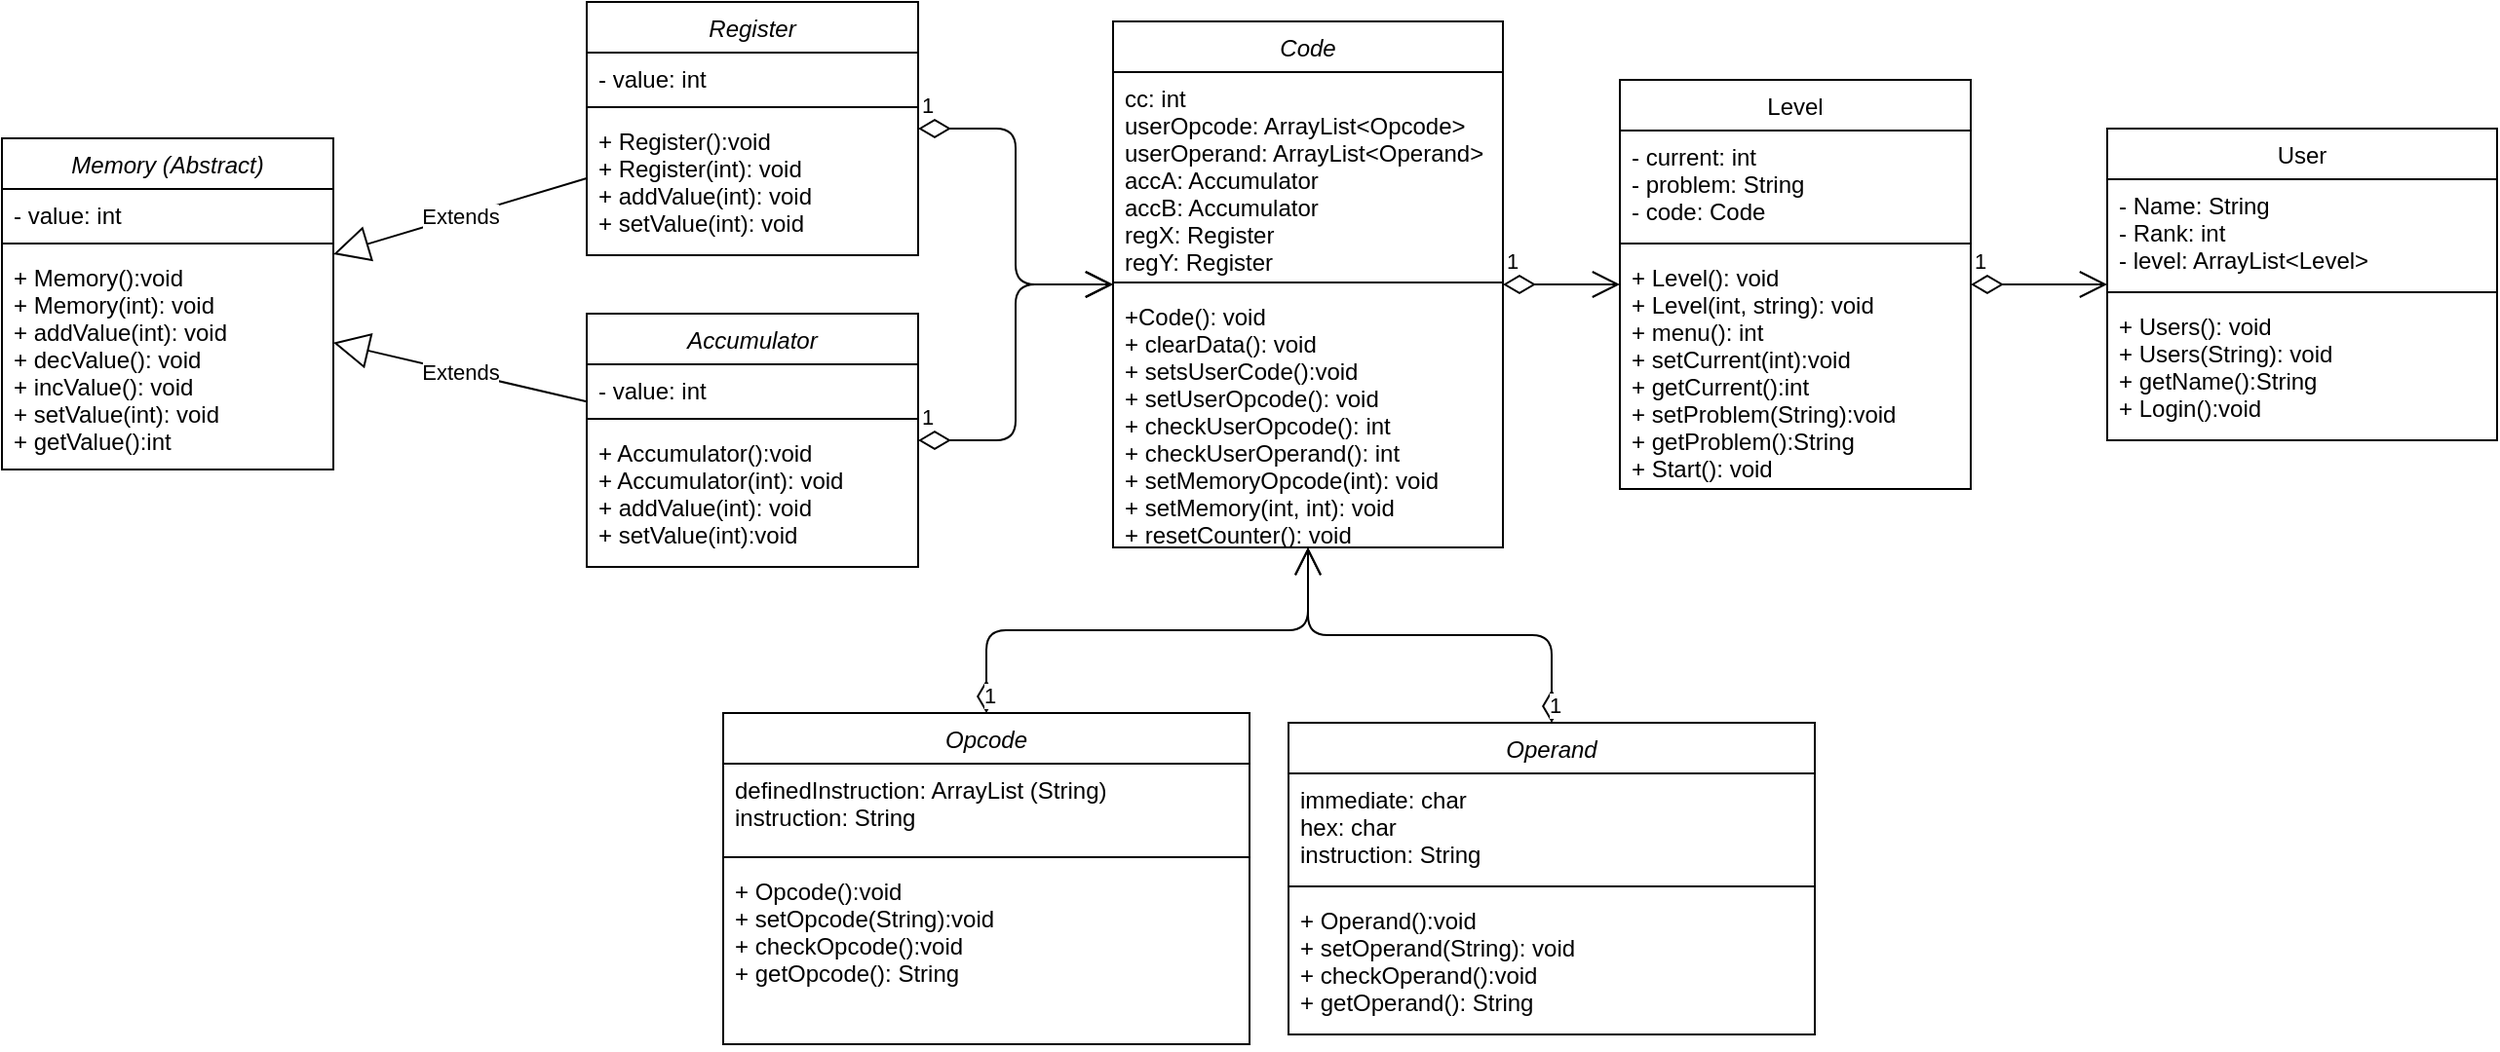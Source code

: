 <mxfile version="13.10.6" type="device"><diagram id="5gQvPbiwObAzI694iuro" name="Page-1"><mxGraphModel dx="2594" dy="1973" grid="1" gridSize="10" guides="1" tooltips="1" connect="1" arrows="1" fold="1" page="1" pageScale="1" pageWidth="850" pageHeight="1100" math="0" shadow="0"><root><mxCell id="0"/><mxCell id="1" parent="0"/><mxCell id="AlyIR-jr3wD8iucujrrl-4" value="Code" style="swimlane;fontStyle=2;align=center;verticalAlign=top;childLayout=stackLayout;horizontal=1;startSize=26;horizontalStack=0;resizeParent=1;resizeLast=0;collapsible=1;marginBottom=0;rounded=0;shadow=0;strokeWidth=1;" parent="1" vertex="1"><mxGeometry x="110" y="-380" width="200" height="270" as="geometry"><mxRectangle x="230" y="140" width="160" height="26" as="alternateBounds"/></mxGeometry></mxCell><mxCell id="AlyIR-jr3wD8iucujrrl-5" value="cc: int&#10;userOpcode: ArrayList&lt;Opcode&gt;&#10;userOperand: ArrayList&lt;Operand&gt;&#10;accA: Accumulator&#10;accB: Accumulator&#10;regX: Register&#10;regY: Register" style="text;align=left;verticalAlign=top;spacingLeft=4;spacingRight=4;overflow=hidden;rotatable=0;points=[[0,0.5],[1,0.5]];portConstraint=eastwest;" parent="AlyIR-jr3wD8iucujrrl-4" vertex="1"><mxGeometry y="26" width="200" height="104" as="geometry"/></mxCell><mxCell id="AlyIR-jr3wD8iucujrrl-6" value="" style="line;html=1;strokeWidth=1;align=left;verticalAlign=middle;spacingTop=-1;spacingLeft=3;spacingRight=3;rotatable=0;labelPosition=right;points=[];portConstraint=eastwest;" parent="AlyIR-jr3wD8iucujrrl-4" vertex="1"><mxGeometry y="130" width="200" height="8" as="geometry"/></mxCell><mxCell id="AlyIR-jr3wD8iucujrrl-7" value="+Code(): void&#10;+ clearData(): void&#10;+ setsUserCode():void&#10;+ setUserOpcode(): void&#10;+ checkUserOpcode(): int&#10;+ checkUserOperand(): int&#10;+ setMemoryOpcode(int): void&#10;+ setMemory(int, int): void&#10;+ resetCounter(): void" style="text;align=left;verticalAlign=top;spacingLeft=4;spacingRight=4;overflow=hidden;rotatable=0;points=[[0,0.5],[1,0.5]];portConstraint=eastwest;" parent="AlyIR-jr3wD8iucujrrl-4" vertex="1"><mxGeometry y="138" width="200" height="132" as="geometry"/></mxCell><mxCell id="AlyIR-jr3wD8iucujrrl-12" value="Level" style="swimlane;fontStyle=0;align=center;verticalAlign=top;childLayout=stackLayout;horizontal=1;startSize=26;horizontalStack=0;resizeParent=1;resizeLast=0;collapsible=1;marginBottom=0;rounded=0;shadow=0;strokeWidth=1;" parent="1" vertex="1"><mxGeometry x="370" y="-350" width="180" height="210" as="geometry"><mxRectangle x="130" y="380" width="160" height="26" as="alternateBounds"/></mxGeometry></mxCell><mxCell id="AlyIR-jr3wD8iucujrrl-13" value="- current: int&#10;- problem: String&#10;- code: Code" style="text;align=left;verticalAlign=top;spacingLeft=4;spacingRight=4;overflow=hidden;rotatable=0;points=[[0,0.5],[1,0.5]];portConstraint=eastwest;" parent="AlyIR-jr3wD8iucujrrl-12" vertex="1"><mxGeometry y="26" width="180" height="54" as="geometry"/></mxCell><mxCell id="AlyIR-jr3wD8iucujrrl-14" value="" style="line;html=1;strokeWidth=1;align=left;verticalAlign=middle;spacingTop=-1;spacingLeft=3;spacingRight=3;rotatable=0;labelPosition=right;points=[];portConstraint=eastwest;" parent="AlyIR-jr3wD8iucujrrl-12" vertex="1"><mxGeometry y="80" width="180" height="8" as="geometry"/></mxCell><mxCell id="AlyIR-jr3wD8iucujrrl-15" value="+ Level(): void&#10;+ Level(int, string): void&#10;+ menu(): int&#10;+ setCurrent(int):void&#10;+ getCurrent():int&#10;+ setProblem(String):void&#10;+ getProblem():String&#10;+ Start(): void" style="text;align=left;verticalAlign=top;spacingLeft=4;spacingRight=4;overflow=hidden;rotatable=0;points=[[0,0.5],[1,0.5]];portConstraint=eastwest;" parent="AlyIR-jr3wD8iucujrrl-12" vertex="1"><mxGeometry y="88" width="180" height="122" as="geometry"/></mxCell><mxCell id="AlyIR-jr3wD8iucujrrl-32" value="User" style="swimlane;fontStyle=0;align=center;verticalAlign=top;childLayout=stackLayout;horizontal=1;startSize=26;horizontalStack=0;resizeParent=1;resizeLast=0;collapsible=1;marginBottom=0;rounded=0;shadow=0;strokeWidth=1;" parent="1" vertex="1"><mxGeometry x="620" y="-325" width="200" height="160" as="geometry"><mxRectangle x="130" y="380" width="160" height="26" as="alternateBounds"/></mxGeometry></mxCell><mxCell id="AlyIR-jr3wD8iucujrrl-33" value="- Name: String&#10;- Rank: int&#10;- level: ArrayList&lt;Level&gt; " style="text;align=left;verticalAlign=top;spacingLeft=4;spacingRight=4;overflow=hidden;rotatable=0;points=[[0,0.5],[1,0.5]];portConstraint=eastwest;" parent="AlyIR-jr3wD8iucujrrl-32" vertex="1"><mxGeometry y="26" width="200" height="54" as="geometry"/></mxCell><mxCell id="AlyIR-jr3wD8iucujrrl-34" value="" style="line;html=1;strokeWidth=1;align=left;verticalAlign=middle;spacingTop=-1;spacingLeft=3;spacingRight=3;rotatable=0;labelPosition=right;points=[];portConstraint=eastwest;" parent="AlyIR-jr3wD8iucujrrl-32" vertex="1"><mxGeometry y="80" width="200" height="8" as="geometry"/></mxCell><mxCell id="AlyIR-jr3wD8iucujrrl-35" value="+ Users(): void&#10;+ Users(String): void&#10;+ getName():String&#10;+ Login():void" style="text;align=left;verticalAlign=top;spacingLeft=4;spacingRight=4;overflow=hidden;rotatable=0;points=[[0,0.5],[1,0.5]];portConstraint=eastwest;" parent="AlyIR-jr3wD8iucujrrl-32" vertex="1"><mxGeometry y="88" width="200" height="72" as="geometry"/></mxCell><mxCell id="gpZXr5veWxE5s9VdLSfv-5" value="Accumulator" style="swimlane;fontStyle=2;align=center;verticalAlign=top;childLayout=stackLayout;horizontal=1;startSize=26;horizontalStack=0;resizeParent=1;resizeLast=0;collapsible=1;marginBottom=0;rounded=0;shadow=0;strokeWidth=1;" parent="1" vertex="1"><mxGeometry x="-160" y="-230" width="170" height="130" as="geometry"><mxRectangle x="230" y="140" width="160" height="26" as="alternateBounds"/></mxGeometry></mxCell><mxCell id="gpZXr5veWxE5s9VdLSfv-6" value="- value: int&#10;" style="text;align=left;verticalAlign=top;spacingLeft=4;spacingRight=4;overflow=hidden;rotatable=0;points=[[0,0.5],[1,0.5]];portConstraint=eastwest;" parent="gpZXr5veWxE5s9VdLSfv-5" vertex="1"><mxGeometry y="26" width="170" height="24" as="geometry"/></mxCell><mxCell id="gpZXr5veWxE5s9VdLSfv-7" value="" style="line;html=1;strokeWidth=1;align=left;verticalAlign=middle;spacingTop=-1;spacingLeft=3;spacingRight=3;rotatable=0;labelPosition=right;points=[];portConstraint=eastwest;" parent="gpZXr5veWxE5s9VdLSfv-5" vertex="1"><mxGeometry y="50" width="170" height="8" as="geometry"/></mxCell><mxCell id="gpZXr5veWxE5s9VdLSfv-8" value="+ Accumulator():void&#10;+ Accumulator(int): void&#10;+ addValue(int): void&#10;+ setValue(int):void" style="text;align=left;verticalAlign=top;spacingLeft=4;spacingRight=4;overflow=hidden;rotatable=0;points=[[0,0.5],[1,0.5]];portConstraint=eastwest;" parent="gpZXr5veWxE5s9VdLSfv-5" vertex="1"><mxGeometry y="58" width="170" height="72" as="geometry"/></mxCell><mxCell id="gpZXr5veWxE5s9VdLSfv-9" value="Memory (Abstract)&#10;" style="swimlane;fontStyle=2;align=center;verticalAlign=top;childLayout=stackLayout;horizontal=1;startSize=26;horizontalStack=0;resizeParent=1;resizeLast=0;collapsible=1;marginBottom=0;rounded=0;shadow=0;strokeWidth=1;" parent="1" vertex="1"><mxGeometry x="-460" y="-320" width="170" height="170" as="geometry"><mxRectangle x="230" y="140" width="160" height="26" as="alternateBounds"/></mxGeometry></mxCell><mxCell id="gpZXr5veWxE5s9VdLSfv-10" value="- value: int&#10;" style="text;align=left;verticalAlign=top;spacingLeft=4;spacingRight=4;overflow=hidden;rotatable=0;points=[[0,0.5],[1,0.5]];portConstraint=eastwest;" parent="gpZXr5veWxE5s9VdLSfv-9" vertex="1"><mxGeometry y="26" width="170" height="24" as="geometry"/></mxCell><mxCell id="gpZXr5veWxE5s9VdLSfv-11" value="" style="line;html=1;strokeWidth=1;align=left;verticalAlign=middle;spacingTop=-1;spacingLeft=3;spacingRight=3;rotatable=0;labelPosition=right;points=[];portConstraint=eastwest;" parent="gpZXr5veWxE5s9VdLSfv-9" vertex="1"><mxGeometry y="50" width="170" height="8" as="geometry"/></mxCell><mxCell id="gpZXr5veWxE5s9VdLSfv-12" value="+ Memory():void&#10;+ Memory(int): void&#10;+ addValue(int): void&#10;+ decValue(): void&#10;+ incValue(): void&#10;+ setValue(int): void&#10;+ getValue():int" style="text;align=left;verticalAlign=top;spacingLeft=4;spacingRight=4;overflow=hidden;rotatable=0;points=[[0,0.5],[1,0.5]];portConstraint=eastwest;" parent="gpZXr5veWxE5s9VdLSfv-9" vertex="1"><mxGeometry y="58" width="170" height="112" as="geometry"/></mxCell><mxCell id="pbGSr9SZZgxMAm0ogJoj-1" value="1" style="endArrow=open;html=1;endSize=12;startArrow=diamondThin;startSize=14;startFill=0;edgeStyle=orthogonalEdgeStyle;align=left;verticalAlign=bottom;" parent="1" source="AlyIR-jr3wD8iucujrrl-12" target="AlyIR-jr3wD8iucujrrl-32" edge="1"><mxGeometry x="-1" y="3" relative="1" as="geometry"><mxPoint x="340" y="-120" as="sourcePoint"/><mxPoint x="500" y="-120" as="targetPoint"/></mxGeometry></mxCell><mxCell id="pbGSr9SZZgxMAm0ogJoj-2" value="1" style="endArrow=open;html=1;endSize=12;startArrow=diamondThin;startSize=14;startFill=0;edgeStyle=orthogonalEdgeStyle;align=left;verticalAlign=bottom;" parent="1" source="0i3F-T5mENUtyHPDbk7C-1" target="AlyIR-jr3wD8iucujrrl-4" edge="1"><mxGeometry x="-1" y="3" relative="1" as="geometry"><mxPoint x="340" y="-120" as="sourcePoint"/><mxPoint x="500" y="-120" as="targetPoint"/></mxGeometry></mxCell><mxCell id="pbGSr9SZZgxMAm0ogJoj-4" value="1" style="endArrow=open;html=1;endSize=12;startArrow=diamondThin;startSize=14;startFill=0;edgeStyle=orthogonalEdgeStyle;align=left;verticalAlign=bottom;" parent="1" source="AlyIR-jr3wD8iucujrrl-4" target="AlyIR-jr3wD8iucujrrl-12" edge="1"><mxGeometry x="-1" y="3" relative="1" as="geometry"><mxPoint x="140" y="-320" as="sourcePoint"/><mxPoint x="300" y="-320" as="targetPoint"/></mxGeometry></mxCell><mxCell id="0i3F-T5mENUtyHPDbk7C-1" value="Opcode" style="swimlane;fontStyle=2;align=center;verticalAlign=top;childLayout=stackLayout;horizontal=1;startSize=26;horizontalStack=0;resizeParent=1;resizeLast=0;collapsible=1;marginBottom=0;rounded=0;shadow=0;strokeWidth=1;" parent="1" vertex="1"><mxGeometry x="-90" y="-25" width="270" height="170" as="geometry"><mxRectangle x="230" y="140" width="160" height="26" as="alternateBounds"/></mxGeometry></mxCell><mxCell id="0i3F-T5mENUtyHPDbk7C-2" value="definedInstruction: ArrayList (String)&#10;instruction: String" style="text;align=left;verticalAlign=top;spacingLeft=4;spacingRight=4;overflow=hidden;rotatable=0;points=[[0,0.5],[1,0.5]];portConstraint=eastwest;" parent="0i3F-T5mENUtyHPDbk7C-1" vertex="1"><mxGeometry y="26" width="270" height="44" as="geometry"/></mxCell><mxCell id="0i3F-T5mENUtyHPDbk7C-3" value="" style="line;html=1;strokeWidth=1;align=left;verticalAlign=middle;spacingTop=-1;spacingLeft=3;spacingRight=3;rotatable=0;labelPosition=right;points=[];portConstraint=eastwest;" parent="0i3F-T5mENUtyHPDbk7C-1" vertex="1"><mxGeometry y="70" width="270" height="8" as="geometry"/></mxCell><mxCell id="0i3F-T5mENUtyHPDbk7C-4" value="+ Opcode():void&#10;+ setOpcode(String):void&#10;+ checkOpcode():void&#10;+ getOpcode(): String" style="text;align=left;verticalAlign=top;spacingLeft=4;spacingRight=4;overflow=hidden;rotatable=0;points=[[0,0.5],[1,0.5]];portConstraint=eastwest;" parent="0i3F-T5mENUtyHPDbk7C-1" vertex="1"><mxGeometry y="78" width="270" height="92" as="geometry"/></mxCell><mxCell id="0i3F-T5mENUtyHPDbk7C-5" value="Operand" style="swimlane;fontStyle=2;align=center;verticalAlign=top;childLayout=stackLayout;horizontal=1;startSize=26;horizontalStack=0;resizeParent=1;resizeLast=0;collapsible=1;marginBottom=0;rounded=0;shadow=0;strokeWidth=1;" parent="1" vertex="1"><mxGeometry x="200" y="-20" width="270" height="160" as="geometry"><mxRectangle x="230" y="140" width="160" height="26" as="alternateBounds"/></mxGeometry></mxCell><mxCell id="0i3F-T5mENUtyHPDbk7C-6" value="immediate: char&#10;hex: char&#10;instruction: String" style="text;align=left;verticalAlign=top;spacingLeft=4;spacingRight=4;overflow=hidden;rotatable=0;points=[[0,0.5],[1,0.5]];portConstraint=eastwest;" parent="0i3F-T5mENUtyHPDbk7C-5" vertex="1"><mxGeometry y="26" width="270" height="54" as="geometry"/></mxCell><mxCell id="0i3F-T5mENUtyHPDbk7C-7" value="" style="line;html=1;strokeWidth=1;align=left;verticalAlign=middle;spacingTop=-1;spacingLeft=3;spacingRight=3;rotatable=0;labelPosition=right;points=[];portConstraint=eastwest;" parent="0i3F-T5mENUtyHPDbk7C-5" vertex="1"><mxGeometry y="80" width="270" height="8" as="geometry"/></mxCell><mxCell id="0i3F-T5mENUtyHPDbk7C-8" value="+ Operand():void&#10;+ setOperand(String): void&#10;+ checkOperand():void&#10;+ getOperand(): String" style="text;align=left;verticalAlign=top;spacingLeft=4;spacingRight=4;overflow=hidden;rotatable=0;points=[[0,0.5],[1,0.5]];portConstraint=eastwest;" parent="0i3F-T5mENUtyHPDbk7C-5" vertex="1"><mxGeometry y="88" width="270" height="72" as="geometry"/></mxCell><mxCell id="0i3F-T5mENUtyHPDbk7C-10" value="1" style="endArrow=open;html=1;endSize=12;startArrow=diamondThin;startSize=14;startFill=0;edgeStyle=orthogonalEdgeStyle;align=left;verticalAlign=bottom;" parent="1" source="0i3F-T5mENUtyHPDbk7C-5" target="AlyIR-jr3wD8iucujrrl-4" edge="1"><mxGeometry x="-1" y="3" relative="1" as="geometry"><mxPoint x="360" y="15.059" as="sourcePoint"/><mxPoint x="225.059" y="-130" as="targetPoint"/></mxGeometry></mxCell><mxCell id="mYjHz4pDeiTJytN3cdul-1" value="Register" style="swimlane;fontStyle=2;align=center;verticalAlign=top;childLayout=stackLayout;horizontal=1;startSize=26;horizontalStack=0;resizeParent=1;resizeLast=0;collapsible=1;marginBottom=0;rounded=0;shadow=0;strokeWidth=1;" vertex="1" parent="1"><mxGeometry x="-160" y="-390" width="170" height="130" as="geometry"><mxRectangle x="230" y="140" width="160" height="26" as="alternateBounds"/></mxGeometry></mxCell><mxCell id="mYjHz4pDeiTJytN3cdul-2" value="- value: int&#10;" style="text;align=left;verticalAlign=top;spacingLeft=4;spacingRight=4;overflow=hidden;rotatable=0;points=[[0,0.5],[1,0.5]];portConstraint=eastwest;" vertex="1" parent="mYjHz4pDeiTJytN3cdul-1"><mxGeometry y="26" width="170" height="24" as="geometry"/></mxCell><mxCell id="mYjHz4pDeiTJytN3cdul-3" value="" style="line;html=1;strokeWidth=1;align=left;verticalAlign=middle;spacingTop=-1;spacingLeft=3;spacingRight=3;rotatable=0;labelPosition=right;points=[];portConstraint=eastwest;" vertex="1" parent="mYjHz4pDeiTJytN3cdul-1"><mxGeometry y="50" width="170" height="8" as="geometry"/></mxCell><mxCell id="mYjHz4pDeiTJytN3cdul-4" value="+ Register():void&#10;+ Register(int): void&#10;+ addValue(int): void&#10;+ setValue(int): void" style="text;align=left;verticalAlign=top;spacingLeft=4;spacingRight=4;overflow=hidden;rotatable=0;points=[[0,0.5],[1,0.5]];portConstraint=eastwest;" vertex="1" parent="mYjHz4pDeiTJytN3cdul-1"><mxGeometry y="58" width="170" height="72" as="geometry"/></mxCell><mxCell id="mYjHz4pDeiTJytN3cdul-5" value="Extends" style="endArrow=block;endSize=16;endFill=0;html=1;" edge="1" parent="1" source="mYjHz4pDeiTJytN3cdul-1" target="gpZXr5veWxE5s9VdLSfv-9"><mxGeometry width="160" relative="1" as="geometry"><mxPoint x="256.667" y="310" as="sourcePoint"/><mxPoint x="218.75" y="219" as="targetPoint"/></mxGeometry></mxCell><mxCell id="mYjHz4pDeiTJytN3cdul-6" value="Extends" style="endArrow=block;endSize=16;endFill=0;html=1;" edge="1" parent="1" source="gpZXr5veWxE5s9VdLSfv-5" target="gpZXr5veWxE5s9VdLSfv-9"><mxGeometry width="160" relative="1" as="geometry"><mxPoint x="-60" y="-473.833" as="sourcePoint"/><mxPoint x="70" y="-426.167" as="targetPoint"/></mxGeometry></mxCell><mxCell id="mYjHz4pDeiTJytN3cdul-7" value="1" style="endArrow=open;html=1;endSize=12;startArrow=diamondThin;startSize=14;startFill=0;edgeStyle=orthogonalEdgeStyle;align=left;verticalAlign=bottom;" edge="1" parent="1" source="mYjHz4pDeiTJytN3cdul-1" target="AlyIR-jr3wD8iucujrrl-4"><mxGeometry x="-1" y="3" relative="1" as="geometry"><mxPoint x="-130" y="-565" as="sourcePoint"/><mxPoint x="120" y="-320.0" as="targetPoint"/></mxGeometry></mxCell><mxCell id="mYjHz4pDeiTJytN3cdul-8" value="1" style="endArrow=open;html=1;endSize=12;startArrow=diamondThin;startSize=14;startFill=0;edgeStyle=orthogonalEdgeStyle;align=left;verticalAlign=bottom;" edge="1" parent="1" source="gpZXr5veWxE5s9VdLSfv-5" target="AlyIR-jr3wD8iucujrrl-4"><mxGeometry x="-1" y="3" relative="1" as="geometry"><mxPoint x="-10" y="-350" as="sourcePoint"/><mxPoint x="205.059" y="-370" as="targetPoint"/></mxGeometry></mxCell></root></mxGraphModel></diagram></mxfile>